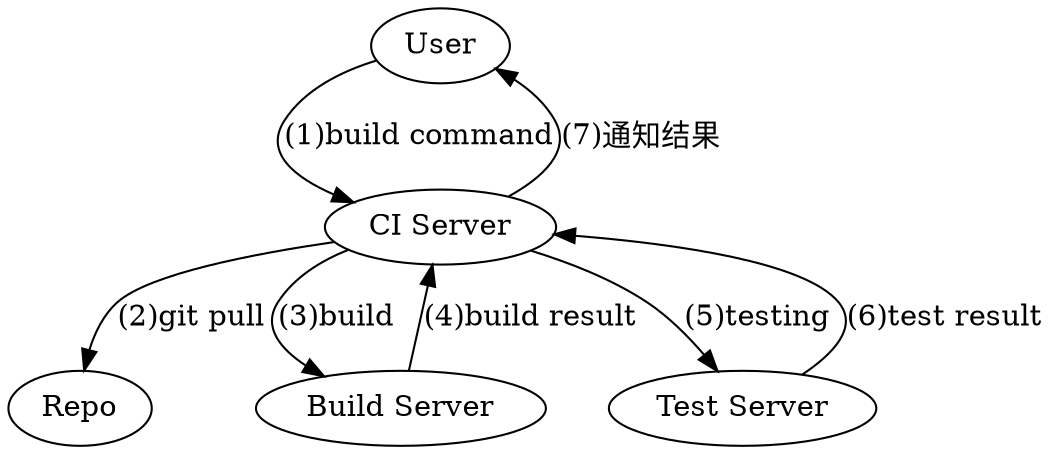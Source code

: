 digraph graphname{

    User [label="User"]      // node T
    Ci [label="CI Server"]  // node P
    Repo [label="Repo"]
    Build_server [label="Build Server"]
    Test_server [label="Test Server"]

    
    User -> Ci [label="(1)build command"]
    Ci -> Repo [label="(2)git pull"]
    Ci-> Build_server [label="(3)build"]
    Build_server -> Ci [label="(4)build result"]

    Ci -> Test_server [label="(5)testing"]
    Test_server-> Ci [label="(6)test result"]

    Ci -> User [label="(7)通知结果"]


}


